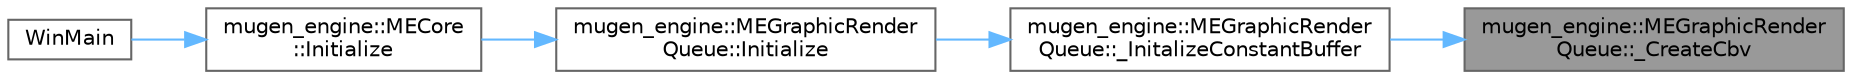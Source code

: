 digraph "mugen_engine::MEGraphicRenderQueue::_CreateCbv"
{
 // LATEX_PDF_SIZE
  bgcolor="transparent";
  edge [fontname=Helvetica,fontsize=10,labelfontname=Helvetica,labelfontsize=10];
  node [fontname=Helvetica,fontsize=10,shape=box,height=0.2,width=0.4];
  rankdir="RL";
  Node1 [id="Node000001",label="mugen_engine::MEGraphicRender\lQueue::_CreateCbv",height=0.2,width=0.4,color="gray40", fillcolor="grey60", style="filled", fontcolor="black",tooltip="指定したインデックスにCBVを構築する"];
  Node1 -> Node2 [id="edge1_Node000001_Node000002",dir="back",color="steelblue1",style="solid",tooltip=" "];
  Node2 [id="Node000002",label="mugen_engine::MEGraphicRender\lQueue::_InitalizeConstantBuffer",height=0.2,width=0.4,color="grey40", fillcolor="white", style="filled",URL="$classmugen__engine_1_1_m_e_graphic_render_queue.html#a748be9c665e157b955a496e76d0a5605",tooltip="定数バッファを確保する"];
  Node2 -> Node3 [id="edge2_Node000002_Node000003",dir="back",color="steelblue1",style="solid",tooltip=" "];
  Node3 [id="Node000003",label="mugen_engine::MEGraphicRender\lQueue::Initialize",height=0.2,width=0.4,color="grey40", fillcolor="white", style="filled",URL="$classmugen__engine_1_1_m_e_graphic_render_queue.html#a94c9e4b10ad9f04f87a517f85d868bfa",tooltip="初期化"];
  Node3 -> Node4 [id="edge3_Node000003_Node000004",dir="back",color="steelblue1",style="solid",tooltip=" "];
  Node4 [id="Node000004",label="mugen_engine::MECore\l::Initialize",height=0.2,width=0.4,color="grey40", fillcolor="white", style="filled",URL="$classmugen__engine_1_1_m_e_core.html#a5c11ae146be6ee69d4b66f2f44d1b984",tooltip="最初に必ず呼び出す初期化処理"];
  Node4 -> Node5 [id="edge4_Node000004_Node000005",dir="back",color="steelblue1",style="solid",tooltip=" "];
  Node5 [id="Node000005",label="WinMain",height=0.2,width=0.4,color="grey40", fillcolor="white", style="filled",URL="$main_8cpp.html#aa9f5bde5a38da1ef0ae63e9a5a567411",tooltip=" "];
}
